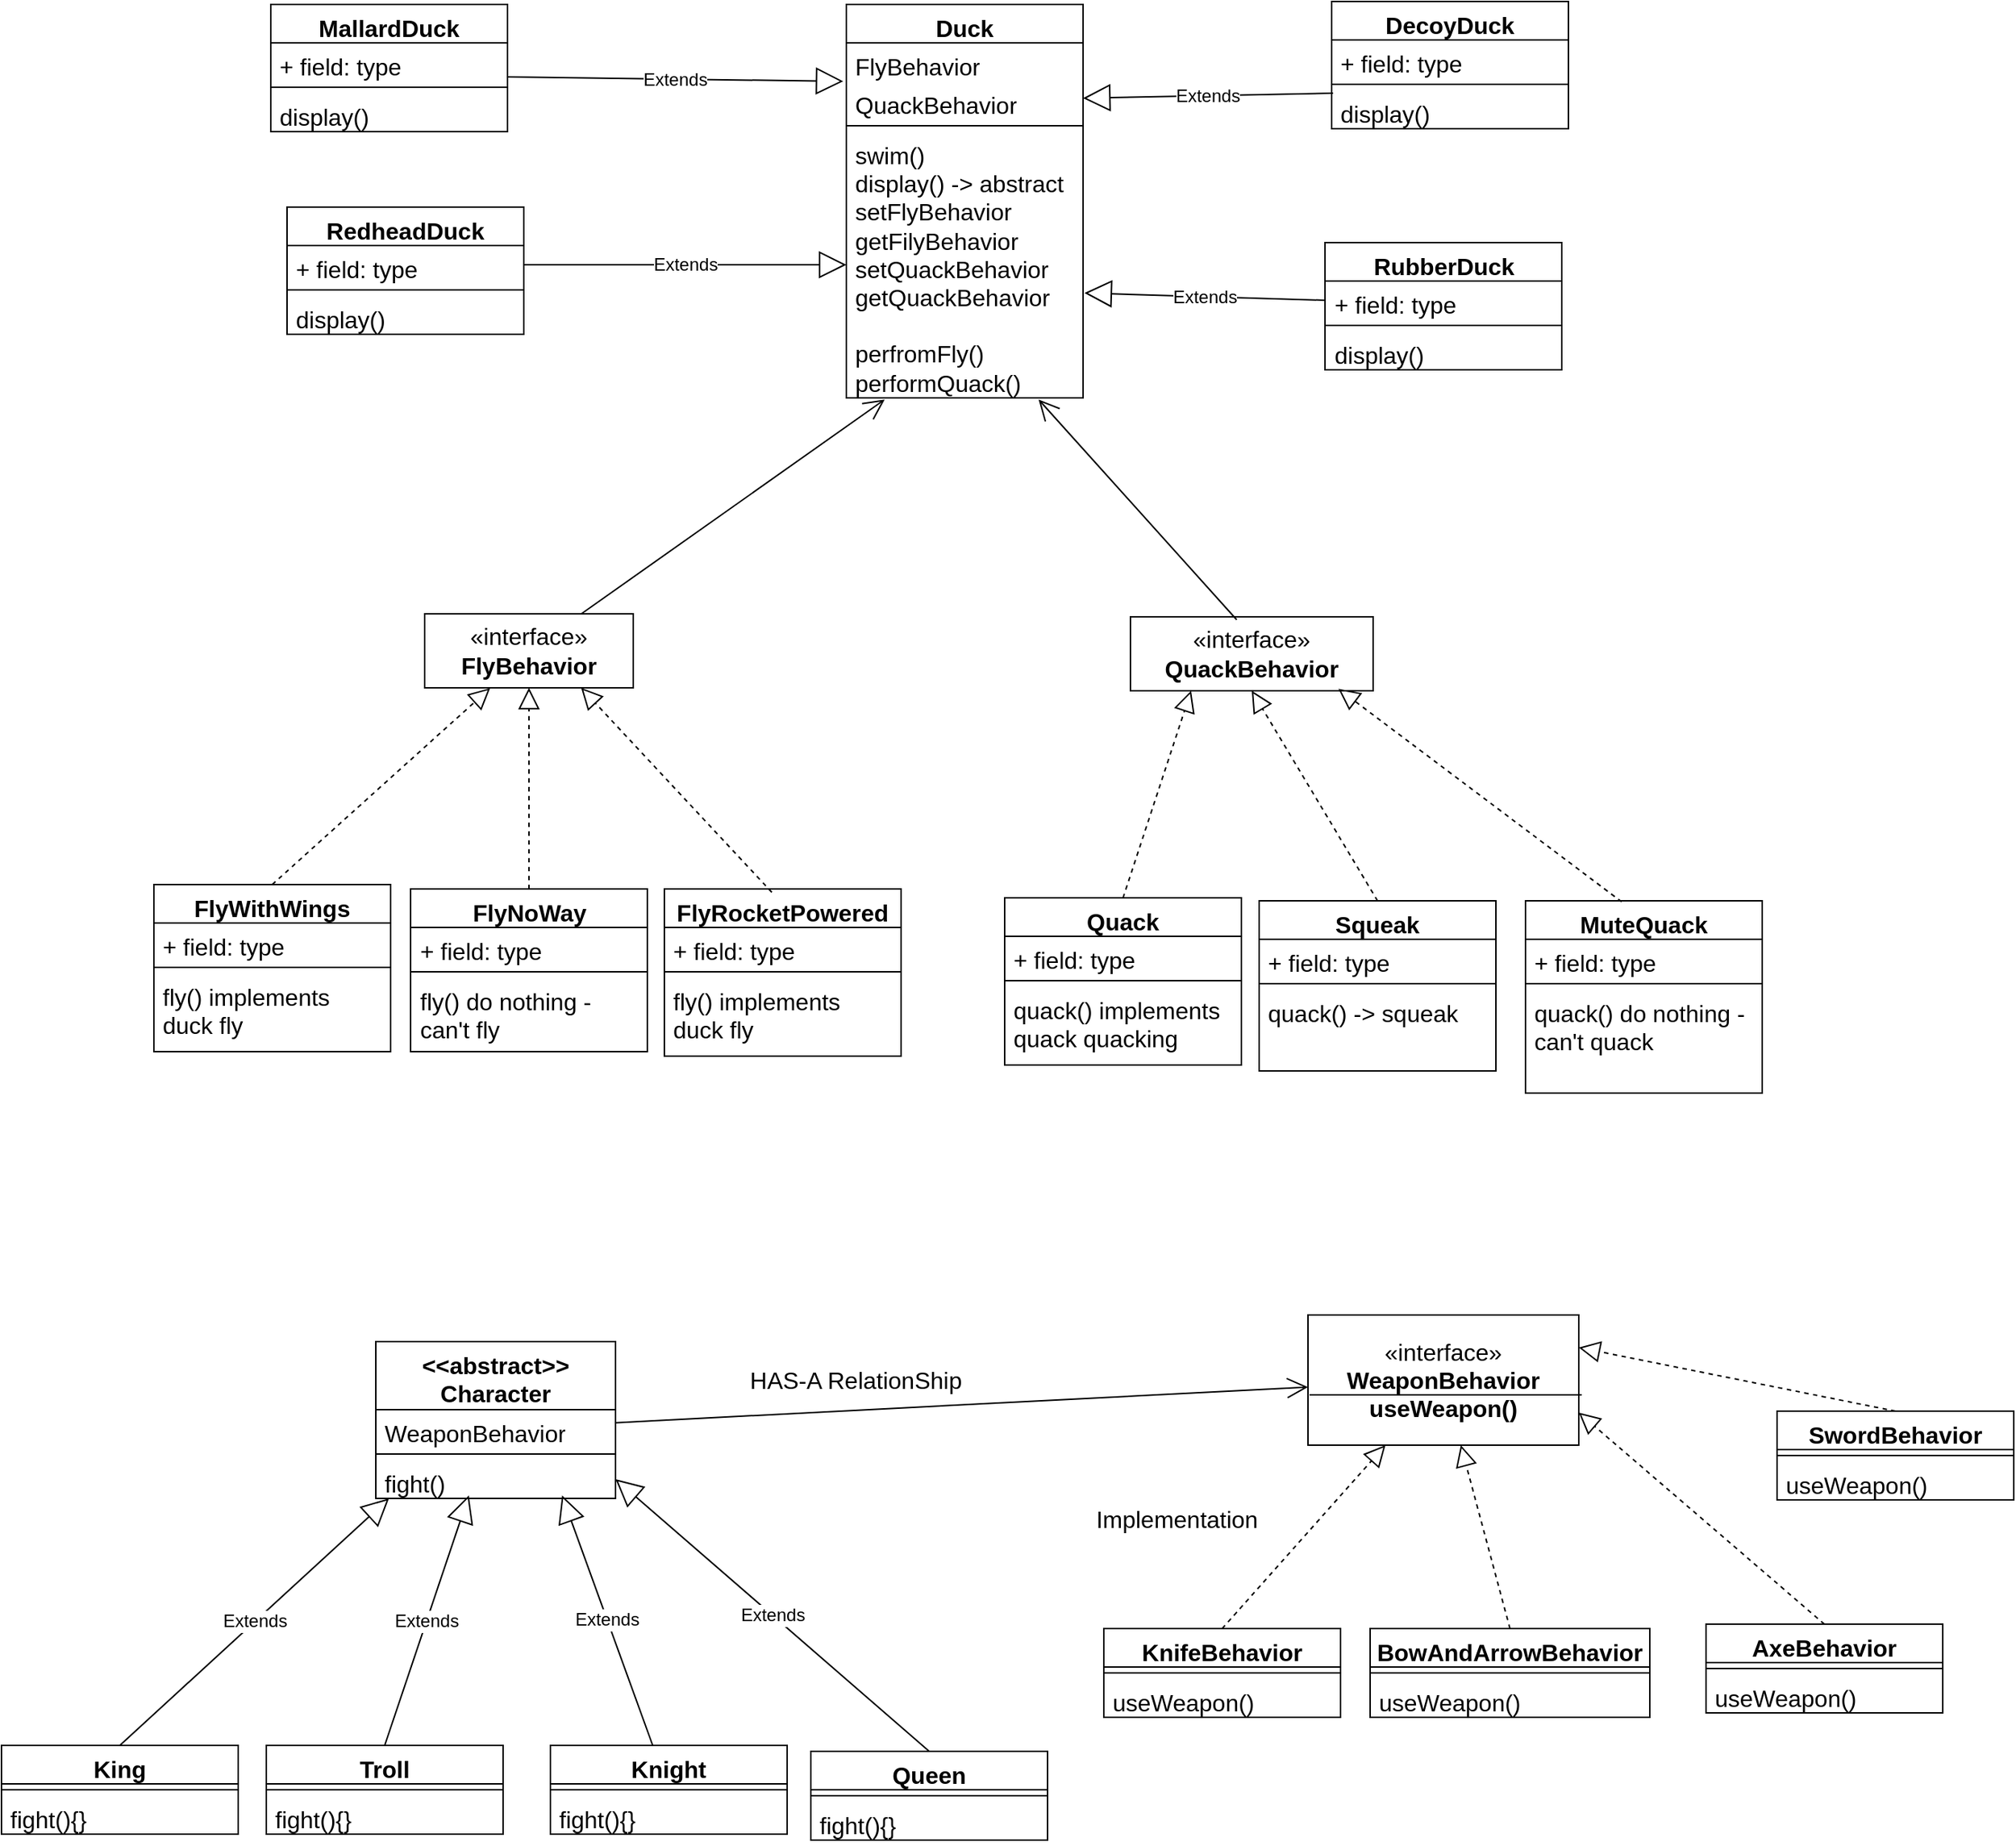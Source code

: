 <mxfile version="21.2.8" type="device">
  <diagram name="Page-1" id="afpxY6bMxd3oTOuN4kj4">
    <mxGraphModel dx="2447" dy="1704" grid="0" gridSize="10" guides="1" tooltips="1" connect="1" arrows="1" fold="1" page="0" pageScale="1" pageWidth="850" pageHeight="1100" math="0" shadow="0">
      <root>
        <mxCell id="0" />
        <mxCell id="1" parent="0" />
        <mxCell id="JJTqyvwS5H5U74g3ntPf-1" value="«interface»&lt;br&gt;&lt;b&gt;FlyBehavior&lt;/b&gt;" style="html=1;whiteSpace=wrap;fontSize=16;" vertex="1" parent="1">
          <mxGeometry x="-123" y="-49" width="141" height="50" as="geometry" />
        </mxCell>
        <mxCell id="JJTqyvwS5H5U74g3ntPf-2" value="«interface»&lt;br&gt;&lt;b&gt;QuackBehavior&lt;br&gt;&lt;/b&gt;" style="html=1;whiteSpace=wrap;fontSize=16;" vertex="1" parent="1">
          <mxGeometry x="354" y="-47" width="164" height="50" as="geometry" />
        </mxCell>
        <mxCell id="JJTqyvwS5H5U74g3ntPf-3" value="FlyWithWings" style="swimlane;fontStyle=1;align=center;verticalAlign=top;childLayout=stackLayout;horizontal=1;startSize=26;horizontalStack=0;resizeParent=1;resizeParentMax=0;resizeLast=0;collapsible=1;marginBottom=0;whiteSpace=wrap;html=1;fontSize=16;" vertex="1" parent="1">
          <mxGeometry x="-306" y="134" width="160" height="113" as="geometry" />
        </mxCell>
        <mxCell id="JJTqyvwS5H5U74g3ntPf-4" value="+ field: type" style="text;strokeColor=none;fillColor=none;align=left;verticalAlign=top;spacingLeft=4;spacingRight=4;overflow=hidden;rotatable=0;points=[[0,0.5],[1,0.5]];portConstraint=eastwest;whiteSpace=wrap;html=1;fontSize=16;" vertex="1" parent="JJTqyvwS5H5U74g3ntPf-3">
          <mxGeometry y="26" width="160" height="26" as="geometry" />
        </mxCell>
        <mxCell id="JJTqyvwS5H5U74g3ntPf-5" value="" style="line;strokeWidth=1;fillColor=none;align=left;verticalAlign=middle;spacingTop=-1;spacingLeft=3;spacingRight=3;rotatable=0;labelPosition=right;points=[];portConstraint=eastwest;strokeColor=inherit;fontSize=16;" vertex="1" parent="JJTqyvwS5H5U74g3ntPf-3">
          <mxGeometry y="52" width="160" height="8" as="geometry" />
        </mxCell>
        <mxCell id="JJTqyvwS5H5U74g3ntPf-6" value="fly() implements duck fly" style="text;strokeColor=none;fillColor=none;align=left;verticalAlign=top;spacingLeft=4;spacingRight=4;overflow=hidden;rotatable=0;points=[[0,0.5],[1,0.5]];portConstraint=eastwest;whiteSpace=wrap;html=1;fontSize=16;" vertex="1" parent="JJTqyvwS5H5U74g3ntPf-3">
          <mxGeometry y="60" width="160" height="53" as="geometry" />
        </mxCell>
        <mxCell id="JJTqyvwS5H5U74g3ntPf-7" value="FlyNoWay" style="swimlane;fontStyle=1;align=center;verticalAlign=top;childLayout=stackLayout;horizontal=1;startSize=26;horizontalStack=0;resizeParent=1;resizeParentMax=0;resizeLast=0;collapsible=1;marginBottom=0;whiteSpace=wrap;html=1;fontSize=16;" vertex="1" parent="1">
          <mxGeometry x="-132.5" y="137" width="160" height="110" as="geometry" />
        </mxCell>
        <mxCell id="JJTqyvwS5H5U74g3ntPf-8" value="+ field: type" style="text;strokeColor=none;fillColor=none;align=left;verticalAlign=top;spacingLeft=4;spacingRight=4;overflow=hidden;rotatable=0;points=[[0,0.5],[1,0.5]];portConstraint=eastwest;whiteSpace=wrap;html=1;fontSize=16;" vertex="1" parent="JJTqyvwS5H5U74g3ntPf-7">
          <mxGeometry y="26" width="160" height="26" as="geometry" />
        </mxCell>
        <mxCell id="JJTqyvwS5H5U74g3ntPf-9" value="" style="line;strokeWidth=1;fillColor=none;align=left;verticalAlign=middle;spacingTop=-1;spacingLeft=3;spacingRight=3;rotatable=0;labelPosition=right;points=[];portConstraint=eastwest;strokeColor=inherit;fontSize=16;" vertex="1" parent="JJTqyvwS5H5U74g3ntPf-7">
          <mxGeometry y="52" width="160" height="8" as="geometry" />
        </mxCell>
        <mxCell id="JJTqyvwS5H5U74g3ntPf-10" value="fly() do nothing - can&#39;t fly" style="text;strokeColor=none;fillColor=none;align=left;verticalAlign=top;spacingLeft=4;spacingRight=4;overflow=hidden;rotatable=0;points=[[0,0.5],[1,0.5]];portConstraint=eastwest;whiteSpace=wrap;html=1;fontSize=16;" vertex="1" parent="JJTqyvwS5H5U74g3ntPf-7">
          <mxGeometry y="60" width="160" height="50" as="geometry" />
        </mxCell>
        <mxCell id="JJTqyvwS5H5U74g3ntPf-11" value="Quack" style="swimlane;fontStyle=1;align=center;verticalAlign=top;childLayout=stackLayout;horizontal=1;startSize=26;horizontalStack=0;resizeParent=1;resizeParentMax=0;resizeLast=0;collapsible=1;marginBottom=0;whiteSpace=wrap;html=1;fontSize=16;" vertex="1" parent="1">
          <mxGeometry x="269" y="143" width="160" height="113" as="geometry" />
        </mxCell>
        <mxCell id="JJTqyvwS5H5U74g3ntPf-12" value="+ field: type" style="text;strokeColor=none;fillColor=none;align=left;verticalAlign=top;spacingLeft=4;spacingRight=4;overflow=hidden;rotatable=0;points=[[0,0.5],[1,0.5]];portConstraint=eastwest;whiteSpace=wrap;html=1;fontSize=16;" vertex="1" parent="JJTqyvwS5H5U74g3ntPf-11">
          <mxGeometry y="26" width="160" height="26" as="geometry" />
        </mxCell>
        <mxCell id="JJTqyvwS5H5U74g3ntPf-13" value="" style="line;strokeWidth=1;fillColor=none;align=left;verticalAlign=middle;spacingTop=-1;spacingLeft=3;spacingRight=3;rotatable=0;labelPosition=right;points=[];portConstraint=eastwest;strokeColor=inherit;fontSize=16;" vertex="1" parent="JJTqyvwS5H5U74g3ntPf-11">
          <mxGeometry y="52" width="160" height="8" as="geometry" />
        </mxCell>
        <mxCell id="JJTqyvwS5H5U74g3ntPf-14" value="quack() implements quack quacking" style="text;strokeColor=none;fillColor=none;align=left;verticalAlign=top;spacingLeft=4;spacingRight=4;overflow=hidden;rotatable=0;points=[[0,0.5],[1,0.5]];portConstraint=eastwest;whiteSpace=wrap;html=1;fontSize=16;" vertex="1" parent="JJTqyvwS5H5U74g3ntPf-11">
          <mxGeometry y="60" width="160" height="53" as="geometry" />
        </mxCell>
        <mxCell id="JJTqyvwS5H5U74g3ntPf-15" value="Squeak" style="swimlane;fontStyle=1;align=center;verticalAlign=top;childLayout=stackLayout;horizontal=1;startSize=26;horizontalStack=0;resizeParent=1;resizeParentMax=0;resizeLast=0;collapsible=1;marginBottom=0;whiteSpace=wrap;html=1;fontSize=16;" vertex="1" parent="1">
          <mxGeometry x="441" y="145" width="160" height="115" as="geometry" />
        </mxCell>
        <mxCell id="JJTqyvwS5H5U74g3ntPf-16" value="+ field: type" style="text;strokeColor=none;fillColor=none;align=left;verticalAlign=top;spacingLeft=4;spacingRight=4;overflow=hidden;rotatable=0;points=[[0,0.5],[1,0.5]];portConstraint=eastwest;whiteSpace=wrap;html=1;fontSize=16;" vertex="1" parent="JJTqyvwS5H5U74g3ntPf-15">
          <mxGeometry y="26" width="160" height="26" as="geometry" />
        </mxCell>
        <mxCell id="JJTqyvwS5H5U74g3ntPf-17" value="" style="line;strokeWidth=1;fillColor=none;align=left;verticalAlign=middle;spacingTop=-1;spacingLeft=3;spacingRight=3;rotatable=0;labelPosition=right;points=[];portConstraint=eastwest;strokeColor=inherit;fontSize=16;" vertex="1" parent="JJTqyvwS5H5U74g3ntPf-15">
          <mxGeometry y="52" width="160" height="8" as="geometry" />
        </mxCell>
        <mxCell id="JJTqyvwS5H5U74g3ntPf-18" value="quack() -&amp;gt; squeak" style="text;strokeColor=none;fillColor=none;align=left;verticalAlign=top;spacingLeft=4;spacingRight=4;overflow=hidden;rotatable=0;points=[[0,0.5],[1,0.5]];portConstraint=eastwest;whiteSpace=wrap;html=1;fontSize=16;" vertex="1" parent="JJTqyvwS5H5U74g3ntPf-15">
          <mxGeometry y="60" width="160" height="55" as="geometry" />
        </mxCell>
        <mxCell id="JJTqyvwS5H5U74g3ntPf-19" value="MuteQuack" style="swimlane;fontStyle=1;align=center;verticalAlign=top;childLayout=stackLayout;horizontal=1;startSize=26;horizontalStack=0;resizeParent=1;resizeParentMax=0;resizeLast=0;collapsible=1;marginBottom=0;whiteSpace=wrap;html=1;fontSize=16;" vertex="1" parent="1">
          <mxGeometry x="621" y="145" width="160" height="130" as="geometry" />
        </mxCell>
        <mxCell id="JJTqyvwS5H5U74g3ntPf-20" value="+ field: type" style="text;strokeColor=none;fillColor=none;align=left;verticalAlign=top;spacingLeft=4;spacingRight=4;overflow=hidden;rotatable=0;points=[[0,0.5],[1,0.5]];portConstraint=eastwest;whiteSpace=wrap;html=1;fontSize=16;" vertex="1" parent="JJTqyvwS5H5U74g3ntPf-19">
          <mxGeometry y="26" width="160" height="26" as="geometry" />
        </mxCell>
        <mxCell id="JJTqyvwS5H5U74g3ntPf-21" value="" style="line;strokeWidth=1;fillColor=none;align=left;verticalAlign=middle;spacingTop=-1;spacingLeft=3;spacingRight=3;rotatable=0;labelPosition=right;points=[];portConstraint=eastwest;strokeColor=inherit;fontSize=16;" vertex="1" parent="JJTqyvwS5H5U74g3ntPf-19">
          <mxGeometry y="52" width="160" height="8" as="geometry" />
        </mxCell>
        <mxCell id="JJTqyvwS5H5U74g3ntPf-22" value="quack() do nothing - can&#39;t quack" style="text;strokeColor=none;fillColor=none;align=left;verticalAlign=top;spacingLeft=4;spacingRight=4;overflow=hidden;rotatable=0;points=[[0,0.5],[1,0.5]];portConstraint=eastwest;whiteSpace=wrap;html=1;fontSize=16;" vertex="1" parent="JJTqyvwS5H5U74g3ntPf-19">
          <mxGeometry y="60" width="160" height="70" as="geometry" />
        </mxCell>
        <mxCell id="JJTqyvwS5H5U74g3ntPf-23" value="" style="endArrow=block;dashed=1;endFill=0;endSize=12;html=1;rounded=0;fontSize=12;curved=1;exitX=0.5;exitY=0;exitDx=0;exitDy=0;entryX=0.314;entryY=1.004;entryDx=0;entryDy=0;entryPerimeter=0;" edge="1" parent="1" source="JJTqyvwS5H5U74g3ntPf-3" target="JJTqyvwS5H5U74g3ntPf-1">
          <mxGeometry width="160" relative="1" as="geometry">
            <mxPoint x="-172" y="106" as="sourcePoint" />
            <mxPoint x="-12" y="106" as="targetPoint" />
          </mxGeometry>
        </mxCell>
        <mxCell id="JJTqyvwS5H5U74g3ntPf-24" value="" style="endArrow=block;dashed=1;endFill=0;endSize=12;html=1;rounded=0;fontSize=12;curved=1;exitX=0.5;exitY=0;exitDx=0;exitDy=0;entryX=0.5;entryY=1;entryDx=0;entryDy=0;" edge="1" parent="1" source="JJTqyvwS5H5U74g3ntPf-7" target="JJTqyvwS5H5U74g3ntPf-1">
          <mxGeometry width="160" relative="1" as="geometry">
            <mxPoint x="14" y="125" as="sourcePoint" />
            <mxPoint x="142" y="-5" as="targetPoint" />
          </mxGeometry>
        </mxCell>
        <mxCell id="JJTqyvwS5H5U74g3ntPf-25" value="" style="endArrow=block;dashed=1;endFill=0;endSize=12;html=1;rounded=0;fontSize=12;curved=1;exitX=0.406;exitY=0.005;exitDx=0;exitDy=0;entryX=0.857;entryY=0.973;entryDx=0;entryDy=0;entryPerimeter=0;exitPerimeter=0;" edge="1" parent="1" source="JJTqyvwS5H5U74g3ntPf-19" target="JJTqyvwS5H5U74g3ntPf-2">
          <mxGeometry width="160" relative="1" as="geometry">
            <mxPoint x="707" y="126" as="sourcePoint" />
            <mxPoint x="638" y="-8" as="targetPoint" />
          </mxGeometry>
        </mxCell>
        <mxCell id="JJTqyvwS5H5U74g3ntPf-26" value="" style="endArrow=block;dashed=1;endFill=0;endSize=12;html=1;rounded=0;fontSize=12;curved=1;exitX=0.5;exitY=0;exitDx=0;exitDy=0;entryX=0.5;entryY=1;entryDx=0;entryDy=0;" edge="1" parent="1" source="JJTqyvwS5H5U74g3ntPf-15" target="JJTqyvwS5H5U74g3ntPf-2">
          <mxGeometry width="160" relative="1" as="geometry">
            <mxPoint x="523" y="158" as="sourcePoint" />
            <mxPoint x="454" y="24" as="targetPoint" />
          </mxGeometry>
        </mxCell>
        <mxCell id="JJTqyvwS5H5U74g3ntPf-27" value="" style="endArrow=block;dashed=1;endFill=0;endSize=12;html=1;rounded=0;fontSize=12;curved=1;exitX=0.5;exitY=0;exitDx=0;exitDy=0;entryX=0.25;entryY=1;entryDx=0;entryDy=0;" edge="1" parent="1" source="JJTqyvwS5H5U74g3ntPf-11" target="JJTqyvwS5H5U74g3ntPf-2">
          <mxGeometry width="160" relative="1" as="geometry">
            <mxPoint x="342" y="131" as="sourcePoint" />
            <mxPoint x="273" y="-3" as="targetPoint" />
          </mxGeometry>
        </mxCell>
        <mxCell id="JJTqyvwS5H5U74g3ntPf-28" value="FlyRocketPowered" style="swimlane;fontStyle=1;align=center;verticalAlign=top;childLayout=stackLayout;horizontal=1;startSize=26;horizontalStack=0;resizeParent=1;resizeParentMax=0;resizeLast=0;collapsible=1;marginBottom=0;whiteSpace=wrap;html=1;fontSize=16;" vertex="1" parent="1">
          <mxGeometry x="39" y="137" width="160" height="113" as="geometry" />
        </mxCell>
        <mxCell id="JJTqyvwS5H5U74g3ntPf-29" value="+ field: type" style="text;strokeColor=none;fillColor=none;align=left;verticalAlign=top;spacingLeft=4;spacingRight=4;overflow=hidden;rotatable=0;points=[[0,0.5],[1,0.5]];portConstraint=eastwest;whiteSpace=wrap;html=1;fontSize=16;" vertex="1" parent="JJTqyvwS5H5U74g3ntPf-28">
          <mxGeometry y="26" width="160" height="26" as="geometry" />
        </mxCell>
        <mxCell id="JJTqyvwS5H5U74g3ntPf-30" value="" style="line;strokeWidth=1;fillColor=none;align=left;verticalAlign=middle;spacingTop=-1;spacingLeft=3;spacingRight=3;rotatable=0;labelPosition=right;points=[];portConstraint=eastwest;strokeColor=inherit;fontSize=16;" vertex="1" parent="JJTqyvwS5H5U74g3ntPf-28">
          <mxGeometry y="52" width="160" height="8" as="geometry" />
        </mxCell>
        <mxCell id="JJTqyvwS5H5U74g3ntPf-31" value="fly() implements duck fly" style="text;strokeColor=none;fillColor=none;align=left;verticalAlign=top;spacingLeft=4;spacingRight=4;overflow=hidden;rotatable=0;points=[[0,0.5],[1,0.5]];portConstraint=eastwest;whiteSpace=wrap;html=1;fontSize=16;" vertex="1" parent="JJTqyvwS5H5U74g3ntPf-28">
          <mxGeometry y="60" width="160" height="53" as="geometry" />
        </mxCell>
        <mxCell id="JJTqyvwS5H5U74g3ntPf-32" value="" style="endArrow=block;dashed=1;endFill=0;endSize=12;html=1;rounded=0;fontSize=12;curved=1;exitX=0.454;exitY=0.02;exitDx=0;exitDy=0;entryX=0.75;entryY=1;entryDx=0;entryDy=0;exitPerimeter=0;" edge="1" parent="1" source="JJTqyvwS5H5U74g3ntPf-28" target="JJTqyvwS5H5U74g3ntPf-1">
          <mxGeometry width="160" relative="1" as="geometry">
            <mxPoint x="90" y="125" as="sourcePoint" />
            <mxPoint x="90" y="-11" as="targetPoint" />
          </mxGeometry>
        </mxCell>
        <mxCell id="JJTqyvwS5H5U74g3ntPf-33" value="Duck" style="swimlane;fontStyle=1;align=center;verticalAlign=top;childLayout=stackLayout;horizontal=1;startSize=26;horizontalStack=0;resizeParent=1;resizeParentMax=0;resizeLast=0;collapsible=1;marginBottom=0;whiteSpace=wrap;html=1;fontSize=16;" vertex="1" parent="1">
          <mxGeometry x="162" y="-461" width="160" height="266" as="geometry" />
        </mxCell>
        <mxCell id="JJTqyvwS5H5U74g3ntPf-34" value="FlyBehavior" style="text;strokeColor=none;fillColor=none;align=left;verticalAlign=top;spacingLeft=4;spacingRight=4;overflow=hidden;rotatable=0;points=[[0,0.5],[1,0.5]];portConstraint=eastwest;whiteSpace=wrap;html=1;fontSize=16;" vertex="1" parent="JJTqyvwS5H5U74g3ntPf-33">
          <mxGeometry y="26" width="160" height="26" as="geometry" />
        </mxCell>
        <mxCell id="JJTqyvwS5H5U74g3ntPf-37" value="QuackBehavior" style="text;strokeColor=none;fillColor=none;align=left;verticalAlign=top;spacingLeft=4;spacingRight=4;overflow=hidden;rotatable=0;points=[[0,0.5],[1,0.5]];portConstraint=eastwest;whiteSpace=wrap;html=1;fontSize=16;" vertex="1" parent="JJTqyvwS5H5U74g3ntPf-33">
          <mxGeometry y="52" width="160" height="26" as="geometry" />
        </mxCell>
        <mxCell id="JJTqyvwS5H5U74g3ntPf-35" value="" style="line;strokeWidth=1;fillColor=none;align=left;verticalAlign=middle;spacingTop=-1;spacingLeft=3;spacingRight=3;rotatable=0;labelPosition=right;points=[];portConstraint=eastwest;strokeColor=inherit;fontSize=16;" vertex="1" parent="JJTqyvwS5H5U74g3ntPf-33">
          <mxGeometry y="78" width="160" height="8" as="geometry" />
        </mxCell>
        <mxCell id="JJTqyvwS5H5U74g3ntPf-36" value="swim()&lt;br&gt;display() -&amp;gt; abstract&lt;br&gt;setFlyBehavior&lt;br&gt;getFilyBehavior&lt;br&gt;setQuackBehavior&lt;br&gt;getQuackBehavior&lt;br&gt;&lt;br&gt;perfromFly()&lt;br&gt;performQuack()" style="text;strokeColor=none;fillColor=none;align=left;verticalAlign=top;spacingLeft=4;spacingRight=4;overflow=hidden;rotatable=0;points=[[0,0.5],[1,0.5]];portConstraint=eastwest;whiteSpace=wrap;html=1;fontSize=16;" vertex="1" parent="JJTqyvwS5H5U74g3ntPf-33">
          <mxGeometry y="86" width="160" height="180" as="geometry" />
        </mxCell>
        <mxCell id="JJTqyvwS5H5U74g3ntPf-44" value="&amp;lt;&amp;lt;abstract&amp;gt;&amp;gt;&lt;br&gt;Character" style="swimlane;fontStyle=1;align=center;verticalAlign=top;childLayout=stackLayout;horizontal=1;startSize=46;horizontalStack=0;resizeParent=1;resizeParentMax=0;resizeLast=0;collapsible=1;marginBottom=0;whiteSpace=wrap;html=1;fontSize=16;" vertex="1" parent="1">
          <mxGeometry x="-156" y="443" width="162" height="106" as="geometry" />
        </mxCell>
        <mxCell id="JJTqyvwS5H5U74g3ntPf-45" value="WeaponBehavior" style="text;strokeColor=none;fillColor=none;align=left;verticalAlign=top;spacingLeft=4;spacingRight=4;overflow=hidden;rotatable=0;points=[[0,0.5],[1,0.5]];portConstraint=eastwest;whiteSpace=wrap;html=1;fontSize=16;" vertex="1" parent="JJTqyvwS5H5U74g3ntPf-44">
          <mxGeometry y="46" width="162" height="26" as="geometry" />
        </mxCell>
        <mxCell id="JJTqyvwS5H5U74g3ntPf-46" value="" style="line;strokeWidth=1;fillColor=none;align=left;verticalAlign=middle;spacingTop=-1;spacingLeft=3;spacingRight=3;rotatable=0;labelPosition=right;points=[];portConstraint=eastwest;strokeColor=inherit;fontSize=16;" vertex="1" parent="JJTqyvwS5H5U74g3ntPf-44">
          <mxGeometry y="72" width="162" height="8" as="geometry" />
        </mxCell>
        <mxCell id="JJTqyvwS5H5U74g3ntPf-47" value="fight()" style="text;strokeColor=none;fillColor=none;align=left;verticalAlign=top;spacingLeft=4;spacingRight=4;overflow=hidden;rotatable=0;points=[[0,0.5],[1,0.5]];portConstraint=eastwest;whiteSpace=wrap;html=1;fontSize=16;" vertex="1" parent="JJTqyvwS5H5U74g3ntPf-44">
          <mxGeometry y="80" width="162" height="26" as="geometry" />
        </mxCell>
        <mxCell id="JJTqyvwS5H5U74g3ntPf-48" value="King" style="swimlane;fontStyle=1;align=center;verticalAlign=top;childLayout=stackLayout;horizontal=1;startSize=26;horizontalStack=0;resizeParent=1;resizeParentMax=0;resizeLast=0;collapsible=1;marginBottom=0;whiteSpace=wrap;html=1;fontSize=16;" vertex="1" parent="1">
          <mxGeometry x="-409" y="716" width="160" height="60" as="geometry" />
        </mxCell>
        <mxCell id="JJTqyvwS5H5U74g3ntPf-50" value="" style="line;strokeWidth=1;fillColor=none;align=left;verticalAlign=middle;spacingTop=-1;spacingLeft=3;spacingRight=3;rotatable=0;labelPosition=right;points=[];portConstraint=eastwest;strokeColor=inherit;fontSize=16;" vertex="1" parent="JJTqyvwS5H5U74g3ntPf-48">
          <mxGeometry y="26" width="160" height="8" as="geometry" />
        </mxCell>
        <mxCell id="JJTqyvwS5H5U74g3ntPf-51" value="fight(){}" style="text;strokeColor=none;fillColor=none;align=left;verticalAlign=top;spacingLeft=4;spacingRight=4;overflow=hidden;rotatable=0;points=[[0,0.5],[1,0.5]];portConstraint=eastwest;whiteSpace=wrap;html=1;fontSize=16;" vertex="1" parent="JJTqyvwS5H5U74g3ntPf-48">
          <mxGeometry y="34" width="160" height="26" as="geometry" />
        </mxCell>
        <mxCell id="JJTqyvwS5H5U74g3ntPf-52" value="Queen" style="swimlane;fontStyle=1;align=center;verticalAlign=top;childLayout=stackLayout;horizontal=1;startSize=26;horizontalStack=0;resizeParent=1;resizeParentMax=0;resizeLast=0;collapsible=1;marginBottom=0;whiteSpace=wrap;html=1;fontSize=16;" vertex="1" parent="1">
          <mxGeometry x="138" y="720" width="160" height="60" as="geometry" />
        </mxCell>
        <mxCell id="JJTqyvwS5H5U74g3ntPf-53" value="" style="line;strokeWidth=1;fillColor=none;align=left;verticalAlign=middle;spacingTop=-1;spacingLeft=3;spacingRight=3;rotatable=0;labelPosition=right;points=[];portConstraint=eastwest;strokeColor=inherit;fontSize=16;" vertex="1" parent="JJTqyvwS5H5U74g3ntPf-52">
          <mxGeometry y="26" width="160" height="8" as="geometry" />
        </mxCell>
        <mxCell id="JJTqyvwS5H5U74g3ntPf-54" value="fight(){}" style="text;strokeColor=none;fillColor=none;align=left;verticalAlign=top;spacingLeft=4;spacingRight=4;overflow=hidden;rotatable=0;points=[[0,0.5],[1,0.5]];portConstraint=eastwest;whiteSpace=wrap;html=1;fontSize=16;" vertex="1" parent="JJTqyvwS5H5U74g3ntPf-52">
          <mxGeometry y="34" width="160" height="26" as="geometry" />
        </mxCell>
        <mxCell id="JJTqyvwS5H5U74g3ntPf-55" value="Troll" style="swimlane;fontStyle=1;align=center;verticalAlign=top;childLayout=stackLayout;horizontal=1;startSize=26;horizontalStack=0;resizeParent=1;resizeParentMax=0;resizeLast=0;collapsible=1;marginBottom=0;whiteSpace=wrap;html=1;fontSize=16;" vertex="1" parent="1">
          <mxGeometry x="-230" y="716" width="160" height="60" as="geometry" />
        </mxCell>
        <mxCell id="JJTqyvwS5H5U74g3ntPf-56" value="" style="line;strokeWidth=1;fillColor=none;align=left;verticalAlign=middle;spacingTop=-1;spacingLeft=3;spacingRight=3;rotatable=0;labelPosition=right;points=[];portConstraint=eastwest;strokeColor=inherit;fontSize=16;" vertex="1" parent="JJTqyvwS5H5U74g3ntPf-55">
          <mxGeometry y="26" width="160" height="8" as="geometry" />
        </mxCell>
        <mxCell id="JJTqyvwS5H5U74g3ntPf-57" value="fight(){}" style="text;strokeColor=none;fillColor=none;align=left;verticalAlign=top;spacingLeft=4;spacingRight=4;overflow=hidden;rotatable=0;points=[[0,0.5],[1,0.5]];portConstraint=eastwest;whiteSpace=wrap;html=1;fontSize=16;" vertex="1" parent="JJTqyvwS5H5U74g3ntPf-55">
          <mxGeometry y="34" width="160" height="26" as="geometry" />
        </mxCell>
        <mxCell id="JJTqyvwS5H5U74g3ntPf-58" value="Knight" style="swimlane;fontStyle=1;align=center;verticalAlign=top;childLayout=stackLayout;horizontal=1;startSize=26;horizontalStack=0;resizeParent=1;resizeParentMax=0;resizeLast=0;collapsible=1;marginBottom=0;whiteSpace=wrap;html=1;fontSize=16;" vertex="1" parent="1">
          <mxGeometry x="-38" y="716" width="160" height="60" as="geometry" />
        </mxCell>
        <mxCell id="JJTqyvwS5H5U74g3ntPf-59" value="" style="line;strokeWidth=1;fillColor=none;align=left;verticalAlign=middle;spacingTop=-1;spacingLeft=3;spacingRight=3;rotatable=0;labelPosition=right;points=[];portConstraint=eastwest;strokeColor=inherit;fontSize=16;" vertex="1" parent="JJTqyvwS5H5U74g3ntPf-58">
          <mxGeometry y="26" width="160" height="8" as="geometry" />
        </mxCell>
        <mxCell id="JJTqyvwS5H5U74g3ntPf-60" value="fight(){}" style="text;strokeColor=none;fillColor=none;align=left;verticalAlign=top;spacingLeft=4;spacingRight=4;overflow=hidden;rotatable=0;points=[[0,0.5],[1,0.5]];portConstraint=eastwest;whiteSpace=wrap;html=1;fontSize=16;" vertex="1" parent="JJTqyvwS5H5U74g3ntPf-58">
          <mxGeometry y="34" width="160" height="26" as="geometry" />
        </mxCell>
        <mxCell id="JJTqyvwS5H5U74g3ntPf-62" value="Extends" style="endArrow=block;endSize=16;endFill=0;html=1;rounded=0;fontSize=12;curved=1;exitX=0.5;exitY=0;exitDx=0;exitDy=0;entryX=1;entryY=0.5;entryDx=0;entryDy=0;" edge="1" parent="1" source="JJTqyvwS5H5U74g3ntPf-52" target="JJTqyvwS5H5U74g3ntPf-47">
          <mxGeometry width="160" relative="1" as="geometry">
            <mxPoint x="47" y="590" as="sourcePoint" />
            <mxPoint x="100" y="530" as="targetPoint" />
          </mxGeometry>
        </mxCell>
        <mxCell id="JJTqyvwS5H5U74g3ntPf-63" value="Extends" style="endArrow=block;endSize=16;endFill=0;html=1;rounded=0;fontSize=12;curved=1;entryX=0.777;entryY=0.923;entryDx=0;entryDy=0;entryPerimeter=0;" edge="1" parent="1" source="JJTqyvwS5H5U74g3ntPf-58" target="JJTqyvwS5H5U74g3ntPf-47">
          <mxGeometry width="160" relative="1" as="geometry">
            <mxPoint x="91" y="729" as="sourcePoint" />
            <mxPoint x="6" y="545" as="targetPoint" />
          </mxGeometry>
        </mxCell>
        <mxCell id="JJTqyvwS5H5U74g3ntPf-64" value="Extends" style="endArrow=block;endSize=16;endFill=0;html=1;rounded=0;fontSize=12;curved=1;entryX=0.388;entryY=0.923;entryDx=0;entryDy=0;entryPerimeter=0;exitX=0.5;exitY=0;exitDx=0;exitDy=0;" edge="1" parent="1" source="JJTqyvwS5H5U74g3ntPf-55" target="JJTqyvwS5H5U74g3ntPf-47">
          <mxGeometry width="160" relative="1" as="geometry">
            <mxPoint x="-174" y="721" as="sourcePoint" />
            <mxPoint x="-56" y="549" as="targetPoint" />
          </mxGeometry>
        </mxCell>
        <mxCell id="JJTqyvwS5H5U74g3ntPf-65" value="Extends" style="endArrow=block;endSize=16;endFill=0;html=1;rounded=0;fontSize=12;curved=1;exitX=0.5;exitY=0;exitDx=0;exitDy=0;entryX=0.055;entryY=1;entryDx=0;entryDy=0;entryPerimeter=0;" edge="1" parent="1" source="JJTqyvwS5H5U74g3ntPf-48" target="JJTqyvwS5H5U74g3ntPf-47">
          <mxGeometry width="160" relative="1" as="geometry">
            <mxPoint x="-269" y="495" as="sourcePoint" />
            <mxPoint x="-287" y="307" as="targetPoint" />
          </mxGeometry>
        </mxCell>
        <mxCell id="JJTqyvwS5H5U74g3ntPf-66" value="«interface»&lt;br&gt;&lt;b&gt;WeaponBehavior&lt;br&gt;useWeapon()&lt;br&gt;&lt;/b&gt;" style="html=1;whiteSpace=wrap;fontSize=16;" vertex="1" parent="1">
          <mxGeometry x="474" y="425" width="183" height="88" as="geometry" />
        </mxCell>
        <mxCell id="JJTqyvwS5H5U74g3ntPf-67" value="KnifeBehavior" style="swimlane;fontStyle=1;align=center;verticalAlign=top;childLayout=stackLayout;horizontal=1;startSize=26;horizontalStack=0;resizeParent=1;resizeParentMax=0;resizeLast=0;collapsible=1;marginBottom=0;whiteSpace=wrap;html=1;fontSize=16;" vertex="1" parent="1">
          <mxGeometry x="336" y="637" width="160" height="60" as="geometry" />
        </mxCell>
        <mxCell id="JJTqyvwS5H5U74g3ntPf-69" value="" style="line;strokeWidth=1;fillColor=none;align=left;verticalAlign=middle;spacingTop=-1;spacingLeft=3;spacingRight=3;rotatable=0;labelPosition=right;points=[];portConstraint=eastwest;strokeColor=inherit;fontSize=16;" vertex="1" parent="JJTqyvwS5H5U74g3ntPf-67">
          <mxGeometry y="26" width="160" height="8" as="geometry" />
        </mxCell>
        <mxCell id="JJTqyvwS5H5U74g3ntPf-70" value="useWeapon()" style="text;strokeColor=none;fillColor=none;align=left;verticalAlign=top;spacingLeft=4;spacingRight=4;overflow=hidden;rotatable=0;points=[[0,0.5],[1,0.5]];portConstraint=eastwest;whiteSpace=wrap;html=1;fontSize=16;" vertex="1" parent="JJTqyvwS5H5U74g3ntPf-67">
          <mxGeometry y="34" width="160" height="26" as="geometry" />
        </mxCell>
        <mxCell id="JJTqyvwS5H5U74g3ntPf-71" value="" style="line;strokeWidth=1;fillColor=none;align=left;verticalAlign=middle;spacingTop=-1;spacingLeft=3;spacingRight=3;rotatable=0;labelPosition=right;points=[];portConstraint=eastwest;strokeColor=inherit;fontSize=16;" vertex="1" parent="1">
          <mxGeometry x="475" y="475" width="184" height="8" as="geometry" />
        </mxCell>
        <mxCell id="JJTqyvwS5H5U74g3ntPf-72" value="" style="endArrow=block;dashed=1;endFill=0;endSize=12;html=1;rounded=0;fontSize=12;curved=1;exitX=0.5;exitY=0;exitDx=0;exitDy=0;" edge="1" parent="1" source="JJTqyvwS5H5U74g3ntPf-67" target="JJTqyvwS5H5U74g3ntPf-66">
          <mxGeometry width="160" relative="1" as="geometry">
            <mxPoint x="212" y="508" as="sourcePoint" />
            <mxPoint x="372" y="508" as="targetPoint" />
          </mxGeometry>
        </mxCell>
        <mxCell id="JJTqyvwS5H5U74g3ntPf-75" value="BowAndArrowBehavior" style="swimlane;fontStyle=1;align=center;verticalAlign=top;childLayout=stackLayout;horizontal=1;startSize=26;horizontalStack=0;resizeParent=1;resizeParentMax=0;resizeLast=0;collapsible=1;marginBottom=0;whiteSpace=wrap;html=1;fontSize=16;" vertex="1" parent="1">
          <mxGeometry x="516" y="637" width="189" height="60" as="geometry" />
        </mxCell>
        <mxCell id="JJTqyvwS5H5U74g3ntPf-76" value="" style="line;strokeWidth=1;fillColor=none;align=left;verticalAlign=middle;spacingTop=-1;spacingLeft=3;spacingRight=3;rotatable=0;labelPosition=right;points=[];portConstraint=eastwest;strokeColor=inherit;fontSize=16;" vertex="1" parent="JJTqyvwS5H5U74g3ntPf-75">
          <mxGeometry y="26" width="189" height="8" as="geometry" />
        </mxCell>
        <mxCell id="JJTqyvwS5H5U74g3ntPf-77" value="useWeapon()" style="text;strokeColor=none;fillColor=none;align=left;verticalAlign=top;spacingLeft=4;spacingRight=4;overflow=hidden;rotatable=0;points=[[0,0.5],[1,0.5]];portConstraint=eastwest;whiteSpace=wrap;html=1;fontSize=16;" vertex="1" parent="JJTqyvwS5H5U74g3ntPf-75">
          <mxGeometry y="34" width="189" height="26" as="geometry" />
        </mxCell>
        <mxCell id="JJTqyvwS5H5U74g3ntPf-78" value="" style="endArrow=block;dashed=1;endFill=0;endSize=12;html=1;rounded=0;fontSize=12;curved=1;exitX=0.5;exitY=0;exitDx=0;exitDy=0;" edge="1" parent="1" source="JJTqyvwS5H5U74g3ntPf-75" target="JJTqyvwS5H5U74g3ntPf-66">
          <mxGeometry width="160" relative="1" as="geometry">
            <mxPoint x="392" y="508" as="sourcePoint" />
            <mxPoint x="706" y="513" as="targetPoint" />
          </mxGeometry>
        </mxCell>
        <mxCell id="JJTqyvwS5H5U74g3ntPf-79" value="AxeBehavior" style="swimlane;fontStyle=1;align=center;verticalAlign=top;childLayout=stackLayout;horizontal=1;startSize=26;horizontalStack=0;resizeParent=1;resizeParentMax=0;resizeLast=0;collapsible=1;marginBottom=0;whiteSpace=wrap;html=1;fontSize=16;" vertex="1" parent="1">
          <mxGeometry x="743" y="634" width="160" height="60" as="geometry" />
        </mxCell>
        <mxCell id="JJTqyvwS5H5U74g3ntPf-80" value="" style="line;strokeWidth=1;fillColor=none;align=left;verticalAlign=middle;spacingTop=-1;spacingLeft=3;spacingRight=3;rotatable=0;labelPosition=right;points=[];portConstraint=eastwest;strokeColor=inherit;fontSize=16;" vertex="1" parent="JJTqyvwS5H5U74g3ntPf-79">
          <mxGeometry y="26" width="160" height="8" as="geometry" />
        </mxCell>
        <mxCell id="JJTqyvwS5H5U74g3ntPf-81" value="useWeapon()" style="text;strokeColor=none;fillColor=none;align=left;verticalAlign=top;spacingLeft=4;spacingRight=4;overflow=hidden;rotatable=0;points=[[0,0.5],[1,0.5]];portConstraint=eastwest;whiteSpace=wrap;html=1;fontSize=16;" vertex="1" parent="JJTqyvwS5H5U74g3ntPf-79">
          <mxGeometry y="34" width="160" height="26" as="geometry" />
        </mxCell>
        <mxCell id="JJTqyvwS5H5U74g3ntPf-82" value="" style="endArrow=block;dashed=1;endFill=0;endSize=12;html=1;rounded=0;fontSize=12;curved=1;exitX=0.5;exitY=0;exitDx=0;exitDy=0;entryX=1;entryY=0.75;entryDx=0;entryDy=0;" edge="1" parent="1" source="JJTqyvwS5H5U74g3ntPf-79" target="JJTqyvwS5H5U74g3ntPf-66">
          <mxGeometry width="160" relative="1" as="geometry">
            <mxPoint x="232" y="528" as="sourcePoint" />
            <mxPoint x="546" y="533" as="targetPoint" />
          </mxGeometry>
        </mxCell>
        <mxCell id="JJTqyvwS5H5U74g3ntPf-84" value="SwordBehavior" style="swimlane;fontStyle=1;align=center;verticalAlign=top;childLayout=stackLayout;horizontal=1;startSize=26;horizontalStack=0;resizeParent=1;resizeParentMax=0;resizeLast=0;collapsible=1;marginBottom=0;whiteSpace=wrap;html=1;fontSize=16;" vertex="1" parent="1">
          <mxGeometry x="791" y="490" width="160" height="60" as="geometry" />
        </mxCell>
        <mxCell id="JJTqyvwS5H5U74g3ntPf-85" value="" style="line;strokeWidth=1;fillColor=none;align=left;verticalAlign=middle;spacingTop=-1;spacingLeft=3;spacingRight=3;rotatable=0;labelPosition=right;points=[];portConstraint=eastwest;strokeColor=inherit;fontSize=16;" vertex="1" parent="JJTqyvwS5H5U74g3ntPf-84">
          <mxGeometry y="26" width="160" height="8" as="geometry" />
        </mxCell>
        <mxCell id="JJTqyvwS5H5U74g3ntPf-86" value="useWeapon()" style="text;strokeColor=none;fillColor=none;align=left;verticalAlign=top;spacingLeft=4;spacingRight=4;overflow=hidden;rotatable=0;points=[[0,0.5],[1,0.5]];portConstraint=eastwest;whiteSpace=wrap;html=1;fontSize=16;" vertex="1" parent="JJTqyvwS5H5U74g3ntPf-84">
          <mxGeometry y="34" width="160" height="26" as="geometry" />
        </mxCell>
        <mxCell id="JJTqyvwS5H5U74g3ntPf-87" value="" style="endArrow=block;dashed=1;endFill=0;endSize=12;html=1;rounded=0;fontSize=12;curved=1;exitX=0.5;exitY=0;exitDx=0;exitDy=0;entryX=1;entryY=0.25;entryDx=0;entryDy=0;" edge="1" parent="1" source="JJTqyvwS5H5U74g3ntPf-84" target="JJTqyvwS5H5U74g3ntPf-66">
          <mxGeometry width="160" relative="1" as="geometry">
            <mxPoint x="667" y="361" as="sourcePoint" />
            <mxPoint x="981" y="366" as="targetPoint" />
          </mxGeometry>
        </mxCell>
        <mxCell id="JJTqyvwS5H5U74g3ntPf-88" value="" style="endArrow=open;endFill=1;endSize=12;html=1;rounded=0;fontSize=12;curved=1;" edge="1" parent="1" source="JJTqyvwS5H5U74g3ntPf-45" target="JJTqyvwS5H5U74g3ntPf-66">
          <mxGeometry width="160" relative="1" as="geometry">
            <mxPoint x="-22" y="503" as="sourcePoint" />
            <mxPoint x="138" y="503" as="targetPoint" />
          </mxGeometry>
        </mxCell>
        <mxCell id="JJTqyvwS5H5U74g3ntPf-89" value="HAS-A RelationShip" style="text;html=1;align=center;verticalAlign=middle;resizable=0;points=[];autosize=1;strokeColor=none;fillColor=none;fontSize=16;" vertex="1" parent="1">
          <mxGeometry x="87" y="453" width="161" height="31" as="geometry" />
        </mxCell>
        <mxCell id="JJTqyvwS5H5U74g3ntPf-90" value="Implementation" style="text;html=1;align=center;verticalAlign=middle;resizable=0;points=[];autosize=1;strokeColor=none;fillColor=none;fontSize=16;" vertex="1" parent="1">
          <mxGeometry x="321" y="547" width="127" height="31" as="geometry" />
        </mxCell>
        <mxCell id="JJTqyvwS5H5U74g3ntPf-91" value="" style="endArrow=open;endFill=1;endSize=12;html=1;rounded=0;fontSize=12;curved=1;entryX=0.162;entryY=1.006;entryDx=0;entryDy=0;entryPerimeter=0;" edge="1" parent="1" source="JJTqyvwS5H5U74g3ntPf-1" target="JJTqyvwS5H5U74g3ntPf-36">
          <mxGeometry width="160" relative="1" as="geometry">
            <mxPoint x="-129" y="-161" as="sourcePoint" />
            <mxPoint x="31" y="-161" as="targetPoint" />
          </mxGeometry>
        </mxCell>
        <mxCell id="JJTqyvwS5H5U74g3ntPf-97" value="" style="endArrow=open;endFill=1;endSize=12;html=1;rounded=0;fontSize=12;curved=1;entryX=0.812;entryY=1.006;entryDx=0;entryDy=0;entryPerimeter=0;exitX=0.438;exitY=0.04;exitDx=0;exitDy=0;exitPerimeter=0;" edge="1" parent="1" source="JJTqyvwS5H5U74g3ntPf-2" target="JJTqyvwS5H5U74g3ntPf-36">
          <mxGeometry width="160" relative="1" as="geometry">
            <mxPoint x="298" y="-47" as="sourcePoint" />
            <mxPoint x="503" y="-192" as="targetPoint" />
          </mxGeometry>
        </mxCell>
        <mxCell id="JJTqyvwS5H5U74g3ntPf-98" value="MallardDuck" style="swimlane;fontStyle=1;align=center;verticalAlign=top;childLayout=stackLayout;horizontal=1;startSize=26;horizontalStack=0;resizeParent=1;resizeParentMax=0;resizeLast=0;collapsible=1;marginBottom=0;whiteSpace=wrap;html=1;fontSize=16;" vertex="1" parent="1">
          <mxGeometry x="-227" y="-461" width="160" height="86" as="geometry" />
        </mxCell>
        <mxCell id="JJTqyvwS5H5U74g3ntPf-99" value="+ field: type" style="text;strokeColor=none;fillColor=none;align=left;verticalAlign=top;spacingLeft=4;spacingRight=4;overflow=hidden;rotatable=0;points=[[0,0.5],[1,0.5]];portConstraint=eastwest;whiteSpace=wrap;html=1;fontSize=16;" vertex="1" parent="JJTqyvwS5H5U74g3ntPf-98">
          <mxGeometry y="26" width="160" height="26" as="geometry" />
        </mxCell>
        <mxCell id="JJTqyvwS5H5U74g3ntPf-100" value="" style="line;strokeWidth=1;fillColor=none;align=left;verticalAlign=middle;spacingTop=-1;spacingLeft=3;spacingRight=3;rotatable=0;labelPosition=right;points=[];portConstraint=eastwest;strokeColor=inherit;fontSize=16;" vertex="1" parent="JJTqyvwS5H5U74g3ntPf-98">
          <mxGeometry y="52" width="160" height="8" as="geometry" />
        </mxCell>
        <mxCell id="JJTqyvwS5H5U74g3ntPf-101" value="display()" style="text;strokeColor=none;fillColor=none;align=left;verticalAlign=top;spacingLeft=4;spacingRight=4;overflow=hidden;rotatable=0;points=[[0,0.5],[1,0.5]];portConstraint=eastwest;whiteSpace=wrap;html=1;fontSize=16;" vertex="1" parent="JJTqyvwS5H5U74g3ntPf-98">
          <mxGeometry y="60" width="160" height="26" as="geometry" />
        </mxCell>
        <mxCell id="JJTqyvwS5H5U74g3ntPf-102" value="RedheadDuck" style="swimlane;fontStyle=1;align=center;verticalAlign=top;childLayout=stackLayout;horizontal=1;startSize=26;horizontalStack=0;resizeParent=1;resizeParentMax=0;resizeLast=0;collapsible=1;marginBottom=0;whiteSpace=wrap;html=1;fontSize=16;" vertex="1" parent="1">
          <mxGeometry x="-216" y="-324" width="160" height="86" as="geometry" />
        </mxCell>
        <mxCell id="JJTqyvwS5H5U74g3ntPf-103" value="+ field: type" style="text;strokeColor=none;fillColor=none;align=left;verticalAlign=top;spacingLeft=4;spacingRight=4;overflow=hidden;rotatable=0;points=[[0,0.5],[1,0.5]];portConstraint=eastwest;whiteSpace=wrap;html=1;fontSize=16;" vertex="1" parent="JJTqyvwS5H5U74g3ntPf-102">
          <mxGeometry y="26" width="160" height="26" as="geometry" />
        </mxCell>
        <mxCell id="JJTqyvwS5H5U74g3ntPf-104" value="" style="line;strokeWidth=1;fillColor=none;align=left;verticalAlign=middle;spacingTop=-1;spacingLeft=3;spacingRight=3;rotatable=0;labelPosition=right;points=[];portConstraint=eastwest;strokeColor=inherit;fontSize=16;" vertex="1" parent="JJTqyvwS5H5U74g3ntPf-102">
          <mxGeometry y="52" width="160" height="8" as="geometry" />
        </mxCell>
        <mxCell id="JJTqyvwS5H5U74g3ntPf-105" value="display()" style="text;strokeColor=none;fillColor=none;align=left;verticalAlign=top;spacingLeft=4;spacingRight=4;overflow=hidden;rotatable=0;points=[[0,0.5],[1,0.5]];portConstraint=eastwest;whiteSpace=wrap;html=1;fontSize=16;" vertex="1" parent="JJTqyvwS5H5U74g3ntPf-102">
          <mxGeometry y="60" width="160" height="26" as="geometry" />
        </mxCell>
        <mxCell id="JJTqyvwS5H5U74g3ntPf-106" value="RubberDuck" style="swimlane;fontStyle=1;align=center;verticalAlign=top;childLayout=stackLayout;horizontal=1;startSize=26;horizontalStack=0;resizeParent=1;resizeParentMax=0;resizeLast=0;collapsible=1;marginBottom=0;whiteSpace=wrap;html=1;fontSize=16;" vertex="1" parent="1">
          <mxGeometry x="485.5" y="-300" width="160" height="86" as="geometry" />
        </mxCell>
        <mxCell id="JJTqyvwS5H5U74g3ntPf-107" value="+ field: type" style="text;strokeColor=none;fillColor=none;align=left;verticalAlign=top;spacingLeft=4;spacingRight=4;overflow=hidden;rotatable=0;points=[[0,0.5],[1,0.5]];portConstraint=eastwest;whiteSpace=wrap;html=1;fontSize=16;" vertex="1" parent="JJTqyvwS5H5U74g3ntPf-106">
          <mxGeometry y="26" width="160" height="26" as="geometry" />
        </mxCell>
        <mxCell id="JJTqyvwS5H5U74g3ntPf-108" value="" style="line;strokeWidth=1;fillColor=none;align=left;verticalAlign=middle;spacingTop=-1;spacingLeft=3;spacingRight=3;rotatable=0;labelPosition=right;points=[];portConstraint=eastwest;strokeColor=inherit;fontSize=16;" vertex="1" parent="JJTqyvwS5H5U74g3ntPf-106">
          <mxGeometry y="52" width="160" height="8" as="geometry" />
        </mxCell>
        <mxCell id="JJTqyvwS5H5U74g3ntPf-109" value="display()" style="text;strokeColor=none;fillColor=none;align=left;verticalAlign=top;spacingLeft=4;spacingRight=4;overflow=hidden;rotatable=0;points=[[0,0.5],[1,0.5]];portConstraint=eastwest;whiteSpace=wrap;html=1;fontSize=16;" vertex="1" parent="JJTqyvwS5H5U74g3ntPf-106">
          <mxGeometry y="60" width="160" height="26" as="geometry" />
        </mxCell>
        <mxCell id="JJTqyvwS5H5U74g3ntPf-110" value="DecoyDuck" style="swimlane;fontStyle=1;align=center;verticalAlign=top;childLayout=stackLayout;horizontal=1;startSize=26;horizontalStack=0;resizeParent=1;resizeParentMax=0;resizeLast=0;collapsible=1;marginBottom=0;whiteSpace=wrap;html=1;fontSize=16;" vertex="1" parent="1">
          <mxGeometry x="490" y="-463" width="160" height="86" as="geometry" />
        </mxCell>
        <mxCell id="JJTqyvwS5H5U74g3ntPf-111" value="+ field: type" style="text;strokeColor=none;fillColor=none;align=left;verticalAlign=top;spacingLeft=4;spacingRight=4;overflow=hidden;rotatable=0;points=[[0,0.5],[1,0.5]];portConstraint=eastwest;whiteSpace=wrap;html=1;fontSize=16;" vertex="1" parent="JJTqyvwS5H5U74g3ntPf-110">
          <mxGeometry y="26" width="160" height="26" as="geometry" />
        </mxCell>
        <mxCell id="JJTqyvwS5H5U74g3ntPf-112" value="" style="line;strokeWidth=1;fillColor=none;align=left;verticalAlign=middle;spacingTop=-1;spacingLeft=3;spacingRight=3;rotatable=0;labelPosition=right;points=[];portConstraint=eastwest;strokeColor=inherit;fontSize=16;" vertex="1" parent="JJTqyvwS5H5U74g3ntPf-110">
          <mxGeometry y="52" width="160" height="8" as="geometry" />
        </mxCell>
        <mxCell id="JJTqyvwS5H5U74g3ntPf-113" value="display()" style="text;strokeColor=none;fillColor=none;align=left;verticalAlign=top;spacingLeft=4;spacingRight=4;overflow=hidden;rotatable=0;points=[[0,0.5],[1,0.5]];portConstraint=eastwest;whiteSpace=wrap;html=1;fontSize=16;" vertex="1" parent="JJTqyvwS5H5U74g3ntPf-110">
          <mxGeometry y="60" width="160" height="26" as="geometry" />
        </mxCell>
        <mxCell id="JJTqyvwS5H5U74g3ntPf-118" value="Extends" style="endArrow=block;endSize=16;endFill=0;html=1;rounded=0;fontSize=12;curved=1;entryX=-0.013;entryY=0;entryDx=0;entryDy=0;exitX=1;exitY=0.885;exitDx=0;exitDy=0;exitPerimeter=0;entryPerimeter=0;" edge="1" parent="1" source="JJTqyvwS5H5U74g3ntPf-99" target="JJTqyvwS5H5U74g3ntPf-37">
          <mxGeometry width="160" relative="1" as="geometry">
            <mxPoint x="-142" y="-414" as="sourcePoint" />
            <mxPoint x="18" y="-414" as="targetPoint" />
          </mxGeometry>
        </mxCell>
        <mxCell id="JJTqyvwS5H5U74g3ntPf-119" value="Extends" style="endArrow=block;endSize=16;endFill=0;html=1;rounded=0;fontSize=12;curved=1;exitX=1;exitY=0.5;exitDx=0;exitDy=0;" edge="1" parent="1" source="JJTqyvwS5H5U74g3ntPf-103" target="JJTqyvwS5H5U74g3ntPf-36">
          <mxGeometry width="160" relative="1" as="geometry">
            <mxPoint x="-151" y="-283" as="sourcePoint" />
            <mxPoint x="159" y="-291" as="targetPoint" />
          </mxGeometry>
        </mxCell>
        <mxCell id="JJTqyvwS5H5U74g3ntPf-120" value="Extends" style="endArrow=block;endSize=16;endFill=0;html=1;rounded=0;fontSize=12;curved=1;exitX=0.006;exitY=0.077;exitDx=0;exitDy=0;exitPerimeter=0;" edge="1" parent="1" source="JJTqyvwS5H5U74g3ntPf-113" target="JJTqyvwS5H5U74g3ntPf-37">
          <mxGeometry width="160" relative="1" as="geometry">
            <mxPoint x="486" y="-521" as="sourcePoint" />
            <mxPoint x="796" y="-529" as="targetPoint" />
          </mxGeometry>
        </mxCell>
        <mxCell id="JJTqyvwS5H5U74g3ntPf-121" value="Extends" style="endArrow=block;endSize=16;endFill=0;html=1;rounded=0;fontSize=12;curved=1;entryX=1.006;entryY=0.606;entryDx=0;entryDy=0;exitX=0;exitY=0.5;exitDx=0;exitDy=0;entryPerimeter=0;" edge="1" parent="1" source="JJTqyvwS5H5U74g3ntPf-107" target="JJTqyvwS5H5U74g3ntPf-36">
          <mxGeometry width="160" relative="1" as="geometry">
            <mxPoint x="670" y="-263" as="sourcePoint" />
            <mxPoint x="980" y="-271" as="targetPoint" />
          </mxGeometry>
        </mxCell>
      </root>
    </mxGraphModel>
  </diagram>
</mxfile>
